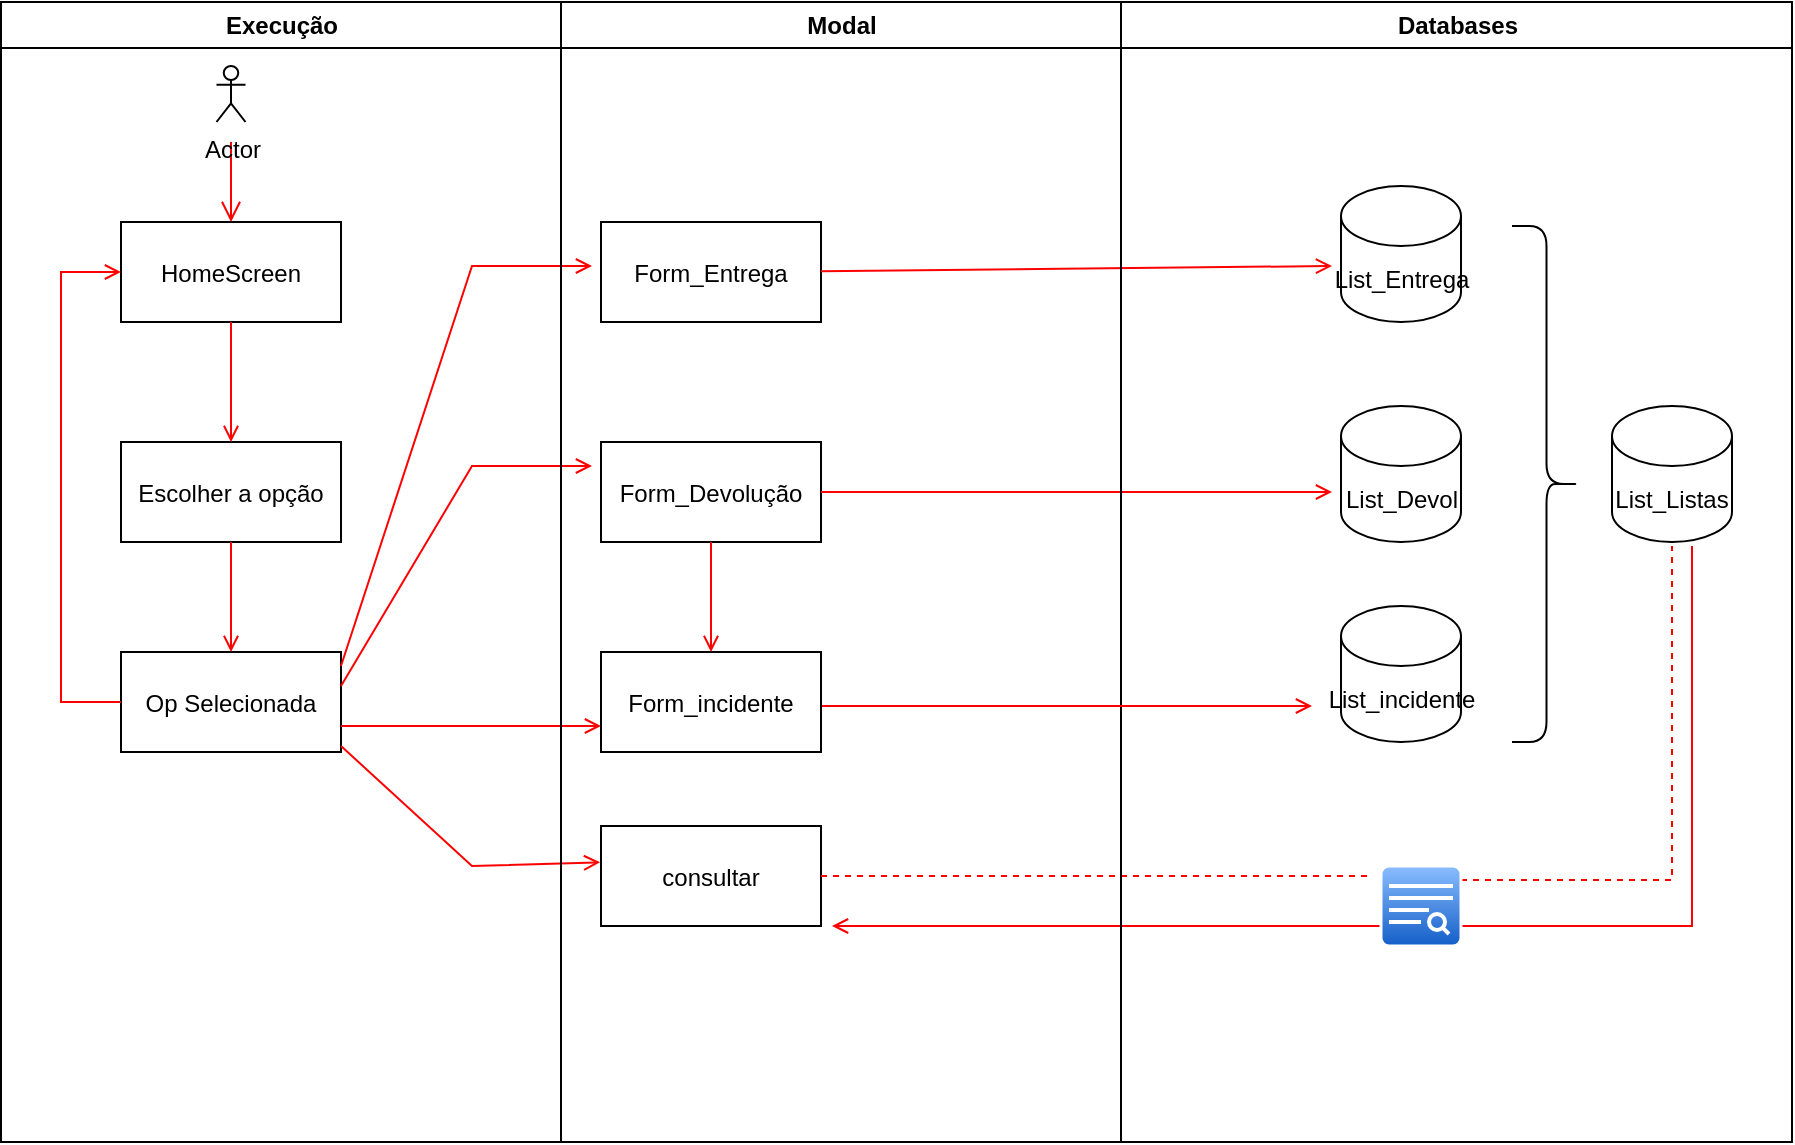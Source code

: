 <mxfile version="22.0.4" type="github">
  <diagram name="Page-1" id="e7e014a7-5840-1c2e-5031-d8a46d1fe8dd">
    <mxGraphModel dx="1195" dy="625" grid="1" gridSize="10" guides="1" tooltips="1" connect="1" arrows="1" fold="1" page="1" pageScale="1" pageWidth="1169" pageHeight="826" background="none" math="0" shadow="0">
      <root>
        <mxCell id="0" />
        <mxCell id="1" parent="0" />
        <mxCell id="S8ZAYDHfg0fLD9e-Zvhs-59" value="" style="endArrow=open;strokeColor=#FF0000;endFill=1;rounded=0" parent="1" edge="1">
          <mxGeometry relative="1" as="geometry">
            <mxPoint x="1010" y="400" as="sourcePoint" />
            <mxPoint x="580" y="590" as="targetPoint" />
            <Array as="points">
              <mxPoint x="1010" y="590" />
            </Array>
          </mxGeometry>
        </mxCell>
        <mxCell id="2" value="Execução" style="swimlane;whiteSpace=wrap" parent="1" vertex="1">
          <mxGeometry x="164.5" y="128" width="280" height="570" as="geometry" />
        </mxCell>
        <mxCell id="6" value="" style="edgeStyle=elbowEdgeStyle;elbow=horizontal;verticalAlign=bottom;endArrow=open;endSize=8;strokeColor=#FF0000;endFill=1;rounded=0" parent="2" target="7" edge="1">
          <mxGeometry x="100" y="40" as="geometry">
            <mxPoint x="115" y="110" as="targetPoint" />
            <mxPoint x="115" y="70" as="sourcePoint" />
          </mxGeometry>
        </mxCell>
        <mxCell id="7" value="HomeScreen" style="" parent="2" vertex="1">
          <mxGeometry x="60" y="110" width="110" height="50" as="geometry" />
        </mxCell>
        <mxCell id="8" value="Escolher a opção" style="" parent="2" vertex="1">
          <mxGeometry x="60" y="220" width="110" height="50" as="geometry" />
        </mxCell>
        <mxCell id="9" value="" style="endArrow=open;strokeColor=#FF0000;endFill=1;rounded=0" parent="2" source="7" target="8" edge="1">
          <mxGeometry relative="1" as="geometry" />
        </mxCell>
        <mxCell id="10" value="Op Selecionada" style="" parent="2" vertex="1">
          <mxGeometry x="60" y="325" width="110" height="50" as="geometry" />
        </mxCell>
        <mxCell id="11" value="" style="endArrow=open;strokeColor=#FF0000;endFill=1;rounded=0" parent="2" source="8" target="10" edge="1">
          <mxGeometry relative="1" as="geometry" />
        </mxCell>
        <mxCell id="12" value="" style="edgeStyle=elbowEdgeStyle;elbow=horizontal;strokeColor=#FF0000;endArrow=open;endFill=1;rounded=0" parent="2" source="10" target="7" edge="1">
          <mxGeometry width="100" height="100" relative="1" as="geometry">
            <mxPoint x="160" y="290" as="sourcePoint" />
            <mxPoint x="260" y="190" as="targetPoint" />
            <Array as="points">
              <mxPoint x="30" y="250" />
            </Array>
          </mxGeometry>
        </mxCell>
        <mxCell id="S8ZAYDHfg0fLD9e-Zvhs-41" value="" style="endArrow=open;strokeColor=#FF0000;endFill=1;rounded=0" parent="2" edge="1">
          <mxGeometry relative="1" as="geometry">
            <mxPoint x="170" y="332" as="sourcePoint" />
            <mxPoint x="295.5" y="132" as="targetPoint" />
            <Array as="points">
              <mxPoint x="235.5" y="132" />
            </Array>
          </mxGeometry>
        </mxCell>
        <mxCell id="S8ZAYDHfg0fLD9e-Zvhs-42" value="" style="endArrow=open;strokeColor=#FF0000;endFill=1;rounded=0" parent="2" edge="1">
          <mxGeometry relative="1" as="geometry">
            <mxPoint x="170" y="342" as="sourcePoint" />
            <mxPoint x="295.5" y="232" as="targetPoint" />
            <Array as="points">
              <mxPoint x="235.5" y="232" />
            </Array>
          </mxGeometry>
        </mxCell>
        <mxCell id="20" value="" style="endArrow=open;strokeColor=#FF0000;endFill=1;rounded=0" parent="2" edge="1">
          <mxGeometry relative="1" as="geometry">
            <mxPoint x="170" y="362" as="sourcePoint" />
            <mxPoint x="300" y="362" as="targetPoint" />
          </mxGeometry>
        </mxCell>
        <mxCell id="S8ZAYDHfg0fLD9e-Zvhs-45" value="Actor" style="shape=umlActor;verticalLabelPosition=bottom;verticalAlign=top;html=1;" parent="2" vertex="1">
          <mxGeometry x="107.75" y="32" width="14.5" height="28" as="geometry" />
        </mxCell>
        <mxCell id="LVCihz8txq0LKV7O75RG-33" value="" style="endArrow=open;strokeColor=#FF0000;endFill=1;rounded=0;entryX=-0.004;entryY=0.363;entryDx=0;entryDy=0;entryPerimeter=0;" edge="1" parent="2" target="30">
          <mxGeometry relative="1" as="geometry">
            <mxPoint x="170" y="372" as="sourcePoint" />
            <mxPoint x="300" y="372" as="targetPoint" />
            <Array as="points">
              <mxPoint x="235.5" y="432" />
            </Array>
          </mxGeometry>
        </mxCell>
        <mxCell id="3" value="Modal" style="swimlane;whiteSpace=wrap" parent="1" vertex="1">
          <mxGeometry x="444.5" y="128" width="280" height="570" as="geometry" />
        </mxCell>
        <mxCell id="15" value="Form_Entrega" style="" parent="3" vertex="1">
          <mxGeometry x="20" y="110" width="110" height="50" as="geometry" />
        </mxCell>
        <mxCell id="16" value="Form_Devolução" style="" parent="3" vertex="1">
          <mxGeometry x="20" y="220" width="110" height="50" as="geometry" />
        </mxCell>
        <mxCell id="18" value="Form_incidente" style="" parent="3" vertex="1">
          <mxGeometry x="20" y="325" width="110" height="50" as="geometry" />
        </mxCell>
        <mxCell id="19" value="" style="endArrow=open;strokeColor=#FF0000;endFill=1;rounded=0" parent="3" source="16" target="18" edge="1">
          <mxGeometry relative="1" as="geometry" />
        </mxCell>
        <mxCell id="24" value="" style="endArrow=open;strokeColor=#FF0000;endFill=1;rounded=0" parent="3" source="16" edge="1">
          <mxGeometry relative="1" as="geometry">
            <mxPoint x="385.5" y="245" as="targetPoint" />
          </mxGeometry>
        </mxCell>
        <mxCell id="30" value="consultar" style="" parent="3" vertex="1">
          <mxGeometry x="20" y="412" width="110" height="50" as="geometry" />
        </mxCell>
        <mxCell id="32" value="" style="endArrow=none;strokeColor=#FF0000;endFill=0;rounded=0;dashed=1;exitX=1;exitY=0.5;exitDx=0;exitDy=0;" parent="3" source="30" edge="1">
          <mxGeometry relative="1" as="geometry">
            <mxPoint x="405.5" y="437" as="targetPoint" />
            <Array as="points">
              <mxPoint x="215.5" y="437" />
            </Array>
          </mxGeometry>
        </mxCell>
        <mxCell id="S8ZAYDHfg0fLD9e-Zvhs-43" value="" style="endArrow=open;strokeColor=#FF0000;endFill=1;rounded=0" parent="3" edge="1">
          <mxGeometry relative="1" as="geometry">
            <mxPoint x="130" y="134.58" as="sourcePoint" />
            <mxPoint x="385.5" y="132" as="targetPoint" />
          </mxGeometry>
        </mxCell>
        <mxCell id="4" value="Databases" style="swimlane;whiteSpace=wrap" parent="1" vertex="1">
          <mxGeometry x="724.5" y="128" width="335.5" height="570" as="geometry" />
        </mxCell>
        <mxCell id="S8ZAYDHfg0fLD9e-Zvhs-49" value="List_Entrega" style="shape=cylinder3;whiteSpace=wrap;html=1;boundedLbl=1;backgroundOutline=1;size=15;" parent="4" vertex="1">
          <mxGeometry x="110" y="92" width="60" height="68" as="geometry" />
        </mxCell>
        <mxCell id="S8ZAYDHfg0fLD9e-Zvhs-50" value="List_Devol" style="shape=cylinder3;whiteSpace=wrap;html=1;boundedLbl=1;backgroundOutline=1;size=15;" parent="4" vertex="1">
          <mxGeometry x="110" y="202" width="60" height="68" as="geometry" />
        </mxCell>
        <mxCell id="S8ZAYDHfg0fLD9e-Zvhs-51" value="List_incidente" style="shape=cylinder3;whiteSpace=wrap;html=1;boundedLbl=1;backgroundOutline=1;size=15;" parent="4" vertex="1">
          <mxGeometry x="110" y="302" width="60" height="68" as="geometry" />
        </mxCell>
        <mxCell id="S8ZAYDHfg0fLD9e-Zvhs-52" value="" style="endArrow=open;strokeColor=#FF0000;endFill=1;rounded=0" parent="4" edge="1">
          <mxGeometry relative="1" as="geometry">
            <mxPoint x="-149.5" y="352" as="sourcePoint" />
            <mxPoint x="95.5" y="352" as="targetPoint" />
          </mxGeometry>
        </mxCell>
        <mxCell id="S8ZAYDHfg0fLD9e-Zvhs-54" value="List_Listas" style="shape=cylinder3;whiteSpace=wrap;html=1;boundedLbl=1;backgroundOutline=1;size=15;" parent="4" vertex="1">
          <mxGeometry x="245.5" y="202" width="60" height="68" as="geometry" />
        </mxCell>
        <mxCell id="S8ZAYDHfg0fLD9e-Zvhs-58" value="" style="endArrow=none;strokeColor=#FF0000;endFill=0;rounded=0;dashed=1;exitX=1;exitY=0.5;exitDx=0;exitDy=0;" parent="4" edge="1">
          <mxGeometry relative="1" as="geometry">
            <mxPoint x="170" y="439" as="sourcePoint" />
            <mxPoint x="275.5" y="272" as="targetPoint" />
            <Array as="points">
              <mxPoint x="255.5" y="439" />
              <mxPoint x="275.5" y="439" />
            </Array>
          </mxGeometry>
        </mxCell>
        <mxCell id="S8ZAYDHfg0fLD9e-Zvhs-53" value="" style="verticalLabelPosition=bottom;verticalAlign=top;html=1;shadow=0;dashed=0;strokeWidth=1;shape=mxgraph.ios.iSortFindIcon;fillColor=#8BbEff;fillColor2=#135Ec8;strokeColor=#ffffff;sketch=0;" parent="4" vertex="1">
          <mxGeometry x="130" y="432" width="40" height="40" as="geometry" />
        </mxCell>
        <mxCell id="S8ZAYDHfg0fLD9e-Zvhs-60" value="" style="shape=curlyBracket;whiteSpace=wrap;html=1;rounded=1;flipH=1;labelPosition=right;verticalLabelPosition=middle;align=left;verticalAlign=middle;" parent="4" vertex="1">
          <mxGeometry x="195.5" y="112" width="34.5" height="258" as="geometry" />
        </mxCell>
      </root>
    </mxGraphModel>
  </diagram>
</mxfile>
